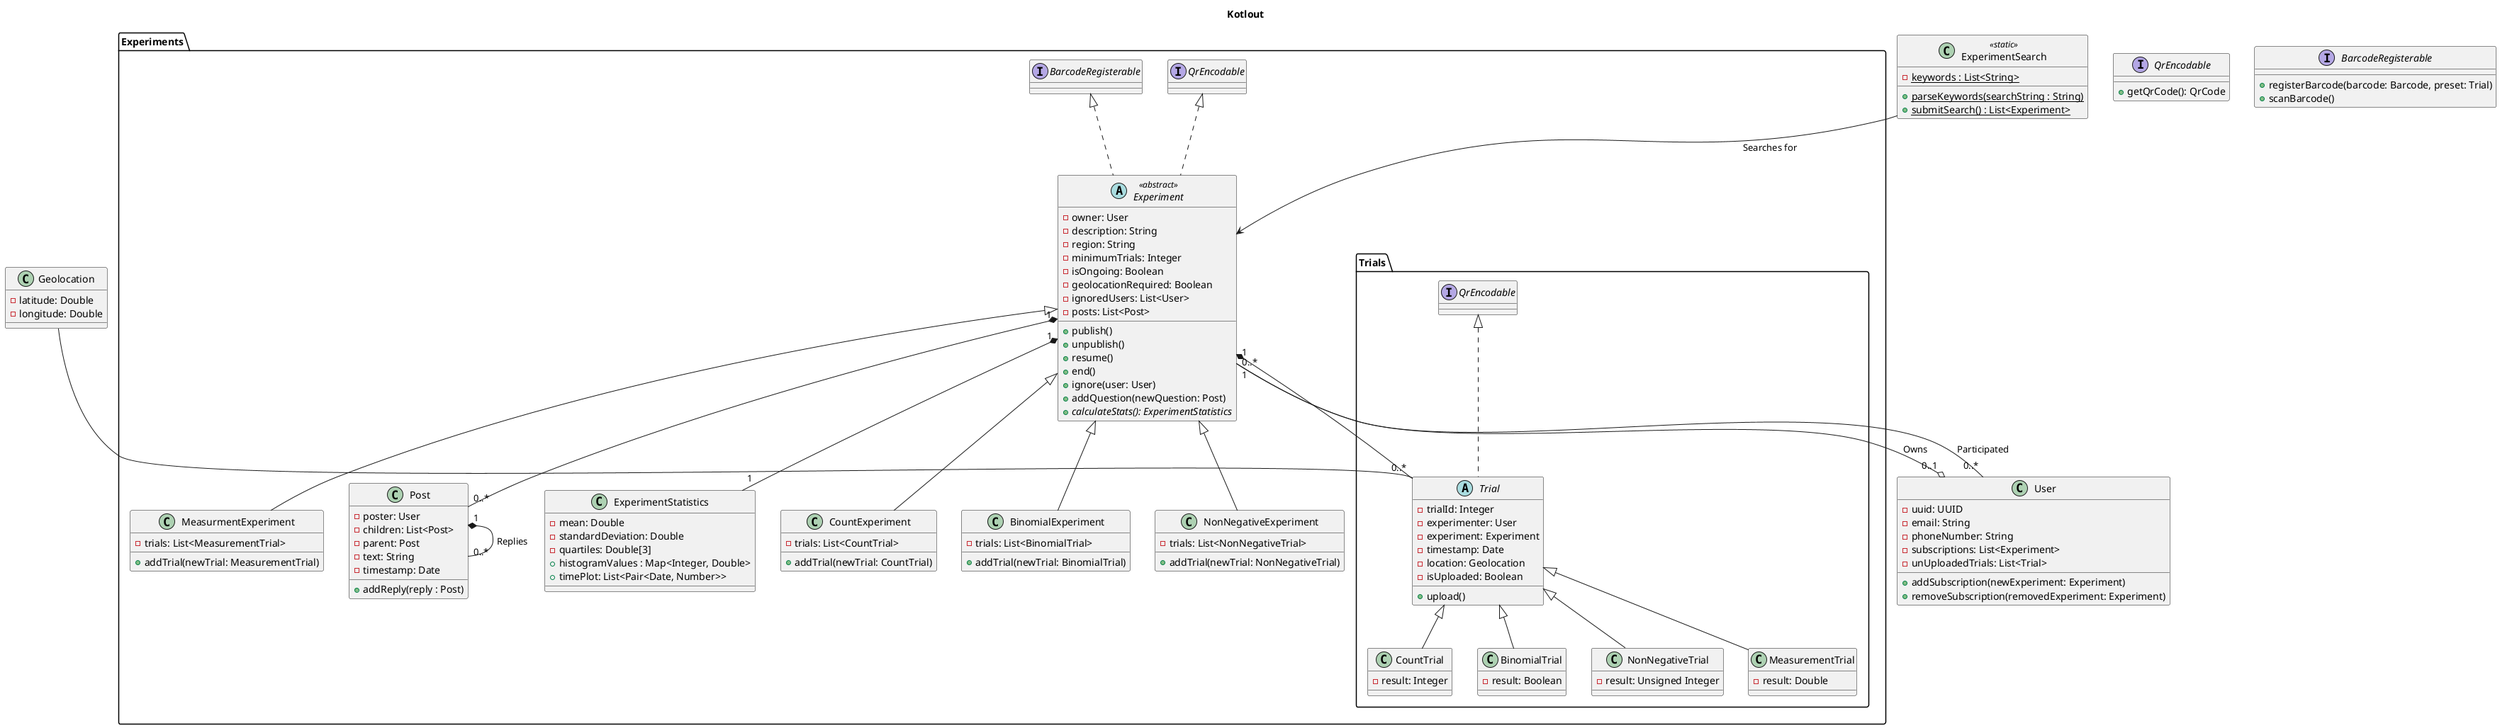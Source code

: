 ' Comments up here like who worked on it?
@startuml Kotlout
Title: Kotlout
' skinparam linetype ortho
' + Public
' - Private
' # Protected

class Geolocation {
    - latitude: Double
    - longitude: Double
}

interface QrEncodable {
    + getQrCode(): QrCode
}

interface BarcodeRegisterable {
    + registerBarcode(barcode: Barcode, preset: Trial)
    + scanBarcode()
}


package Experiments {
    class ExperimentStatistics {
        - mean: Double
        - standardDeviation: Double
        - quartiles: Double[3]
        + histogramValues : Map<Integer, Double>
        + timePlot: List<Pair<Date, Number>>
    }
    
    abstract class Experiment <<abstract>> implements QrEncodable, BarcodeRegisterable {
        - owner: User
        - description: String
        - region: String
        - minimumTrials: Integer
        - isOngoing: Boolean
        - geolocationRequired: Boolean
        - ignoredUsers: List<User>
        - posts: List<Post>
        + publish()
        + unpublish()
        + resume()
        + end()
        + ignore(user: User)
        + addQuestion(newQuestion: Post)
        + {abstract} calculateStats(): ExperimentStatistics
    }

    class CountExperiment extends Experiment {
        - trials: List<CountTrial>
        + addTrial(newTrial: CountTrial)

        ' HashMap<Barcode, Double> presets;

        ' void registerBarcode(Barcode barcode, Double preset) {
        '     presets.add(barcode, preset);
        ' }

        ' void scanBarcode() {
        '     // Launch barcode scanning library and get return value
        '     this.addTrial(presets.get(barcode));
        ' }
    }

    class BinomialExperiment extends Experiment {
        - trials: List<BinomialTrial>
        + addTrial(newTrial: BinomialTrial)
    }

    class NonNegativeExperiment extends Experiment {
        - trials: List<NonNegativeTrial>
        + addTrial(newTrial: NonNegativeTrial)
    }

    class MeasurmentExperiment extends Experiment {
        - trials: List<MeasurementTrial>
        + addTrial(newTrial: MeasurementTrial)
    }

    class Post {
        - poster: User
        - children: List<Post>
        - parent: Post
        - text: String
        - timestamp: Date

        + addReply(reply : Post)
    }

    package Trials {
        abstract class Trial implements QrEncodable {
            - trialId: Integer
            - experimenter: User
            - experiment: Experiment
            - timestamp: Date
            - location: Geolocation
            - isUploaded: Boolean
            + upload()
        }

        class CountTrial extends Trial {
            'Weird, TODO: What actually is a CountExperiment
            - result: Integer
        }

        class BinomialTrial extends Trial {
            - result: Boolean
        }

        class NonNegativeTrial extends Trial {
            - result: Unsigned Integer
        }

        class MeasurementTrial extends Trial {
            - result: Double
        }
    }
}

class User {
    - uuid: UUID
    - email: String
    - phoneNumber: String
    - subscriptions: List<Experiment>
    - unUploadedTrials: List<Trial>

    + addSubscription(newExperiment: Experiment)
    + removeSubscription(removedExperiment: Experiment)
}

class ExperimentSearch <<static>> {
    - {static} keywords : List<String>

    + {static} parseKeywords(searchString : String)
    + {static} submitSearch() : List<Experiment>
}




Geolocation -- Trial
Experiment "1" *-- "0..*" Post
Experiment "1" *-- "0..*" Trial
Experiment "1" *-- "1" ExperimentStatistics
User "0..1" o-- "0..*" Experiment: Owns
Experiment "1" -- "0..*" User: Participated
Post "1" *-- "0..*" Post: Replies
ExperimentSearch --> Experiment : Searches for

' User "*" *-- "0" ExperimentStatistics : Text

@enduml

